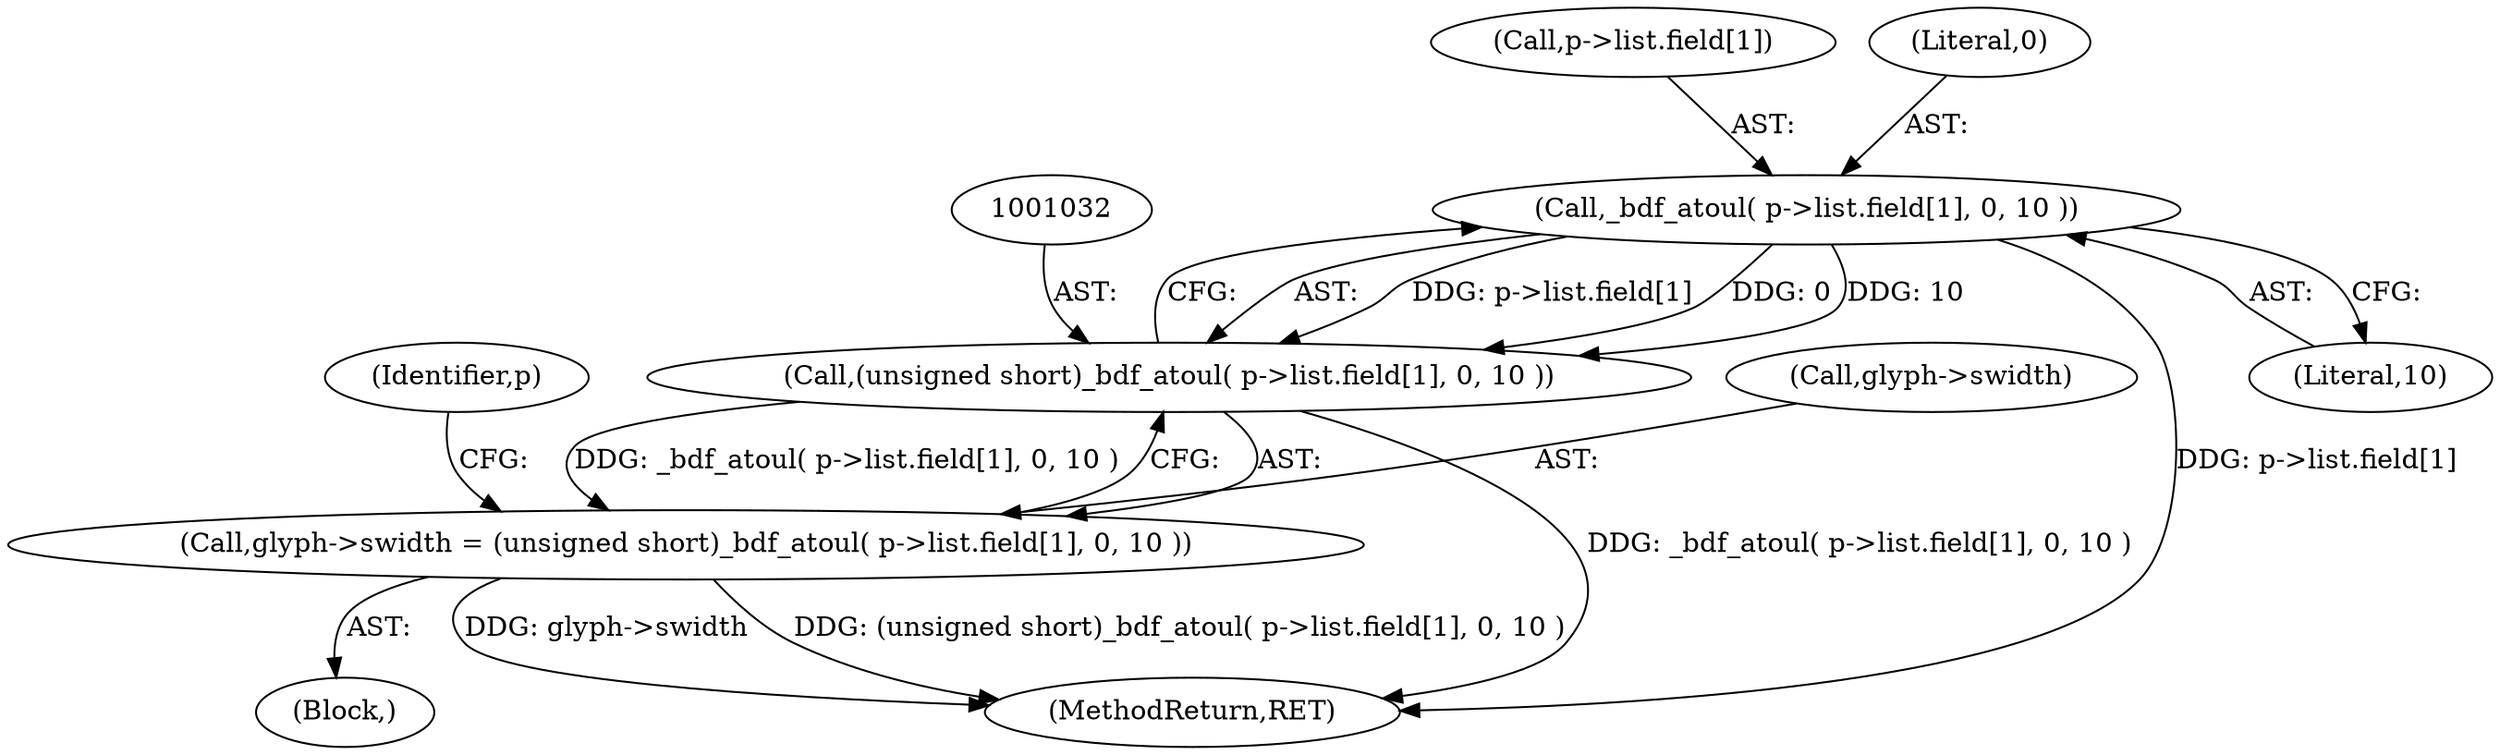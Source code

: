 digraph "0_savannah_7f2e4f4f553f6836be7683f66226afac3fa979b8@array" {
"1001033" [label="(Call,_bdf_atoul( p->list.field[1], 0, 10 ))"];
"1001031" [label="(Call,(unsigned short)_bdf_atoul( p->list.field[1], 0, 10 ))"];
"1001027" [label="(Call,glyph->swidth = (unsigned short)_bdf_atoul( p->list.field[1], 0, 10 ))"];
"1001562" [label="(MethodReturn,RET)"];
"1001003" [label="(Block,)"];
"1001033" [label="(Call,_bdf_atoul( p->list.field[1], 0, 10 ))"];
"1001028" [label="(Call,glyph->swidth)"];
"1001045" [label="(Identifier,p)"];
"1001027" [label="(Call,glyph->swidth = (unsigned short)_bdf_atoul( p->list.field[1], 0, 10 ))"];
"1001031" [label="(Call,(unsigned short)_bdf_atoul( p->list.field[1], 0, 10 ))"];
"1001042" [label="(Literal,10)"];
"1001034" [label="(Call,p->list.field[1])"];
"1001041" [label="(Literal,0)"];
"1001033" -> "1001031"  [label="AST: "];
"1001033" -> "1001042"  [label="CFG: "];
"1001034" -> "1001033"  [label="AST: "];
"1001041" -> "1001033"  [label="AST: "];
"1001042" -> "1001033"  [label="AST: "];
"1001031" -> "1001033"  [label="CFG: "];
"1001033" -> "1001562"  [label="DDG: p->list.field[1]"];
"1001033" -> "1001031"  [label="DDG: p->list.field[1]"];
"1001033" -> "1001031"  [label="DDG: 0"];
"1001033" -> "1001031"  [label="DDG: 10"];
"1001031" -> "1001027"  [label="AST: "];
"1001032" -> "1001031"  [label="AST: "];
"1001027" -> "1001031"  [label="CFG: "];
"1001031" -> "1001562"  [label="DDG: _bdf_atoul( p->list.field[1], 0, 10 )"];
"1001031" -> "1001027"  [label="DDG: _bdf_atoul( p->list.field[1], 0, 10 )"];
"1001027" -> "1001003"  [label="AST: "];
"1001028" -> "1001027"  [label="AST: "];
"1001045" -> "1001027"  [label="CFG: "];
"1001027" -> "1001562"  [label="DDG: glyph->swidth"];
"1001027" -> "1001562"  [label="DDG: (unsigned short)_bdf_atoul( p->list.field[1], 0, 10 )"];
}
